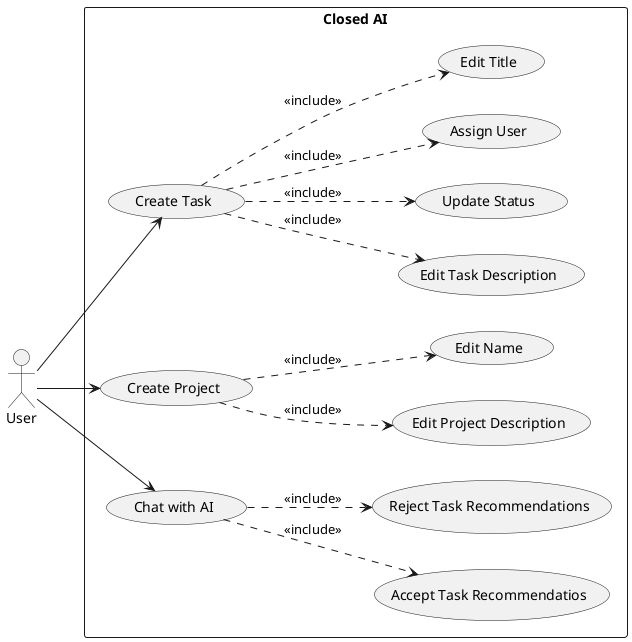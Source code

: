 @startuml Use_Case_Diagram
left to right direction
skinparam packageStyle rectangle

actor User

rectangle "Closed AI" {
    User --> (Create Task)
    User --> (Create Project)
    User --> (Chat with AI)

    (Create Task) ..> (Edit Task Description) : <<include>>
    (Create Task) ..> (Update Status) : <<include>>
    (Create Task) ..> (Assign User) : <<include>>
    (Create Task) ..> (Edit Title) : <<include>>

    (Create Project) ..> (Edit Project Description) : <<include>>
    (Create Project) ..> (Edit Name) : <<include>>

    (Chat with AI) ..> (Accept Task Recommendatios) : <<include>>
    (Chat with AI) ..> (Reject Task Recommendations) : <<include>>
}

@enduml
